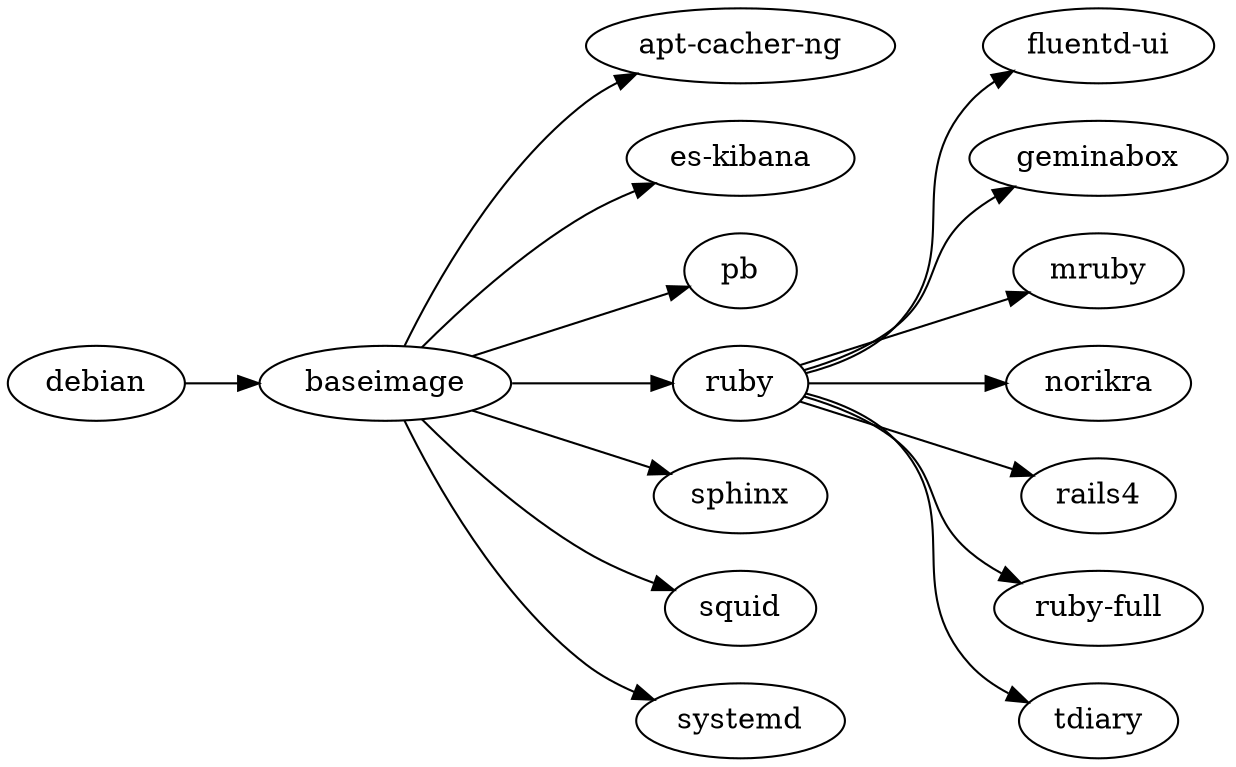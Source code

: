 digraph deps {
  graph        [rankdir = "LR"];
  ratio = auto;

  acng         [label = "apt-cacher-ng"];
  baseimage    [label = "baseimage"];
  debian       [label = "debian"];
  es_kibana    [label = "es-kibana"];
  fluentd_ui   [label = "fluentd-ui"];
  geminabox    [label = "geminabox"];
  mruby        [label = "mruby"];
  norikra      [label = "norikra"];
  pb           [label = "pb"];
  rails4       [label = "rails4"];
  ruby         [label = "ruby"];
  ruby_full    [label = "ruby-full"];
  sphinx       [label = "sphinx"];
  squid        [label = "squid"];
  systemd      [label = "systemd"];
  tdiary       [label = "tdiary"];

  debian    -> baseimage;
  baseimage -> {acng, es_kibana, pb, ruby, sphinx, squid, systemd};
  ruby      -> {fluentd_ui, geminabox, mruby, norikra, rails4, ruby_full, tdiary};
}

